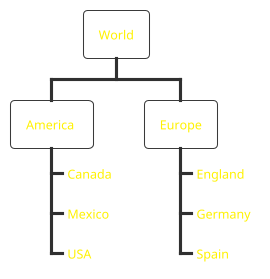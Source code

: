 ' Do not edit
' Theme Gallery
' autogenerated by script
'
@startwbs
!theme black-knight
* World
** America 
***_ Canada 
***_ Mexico
***_ USA
** Europe
***_  England
***_  Germany
***_  Spain
@endwbs
